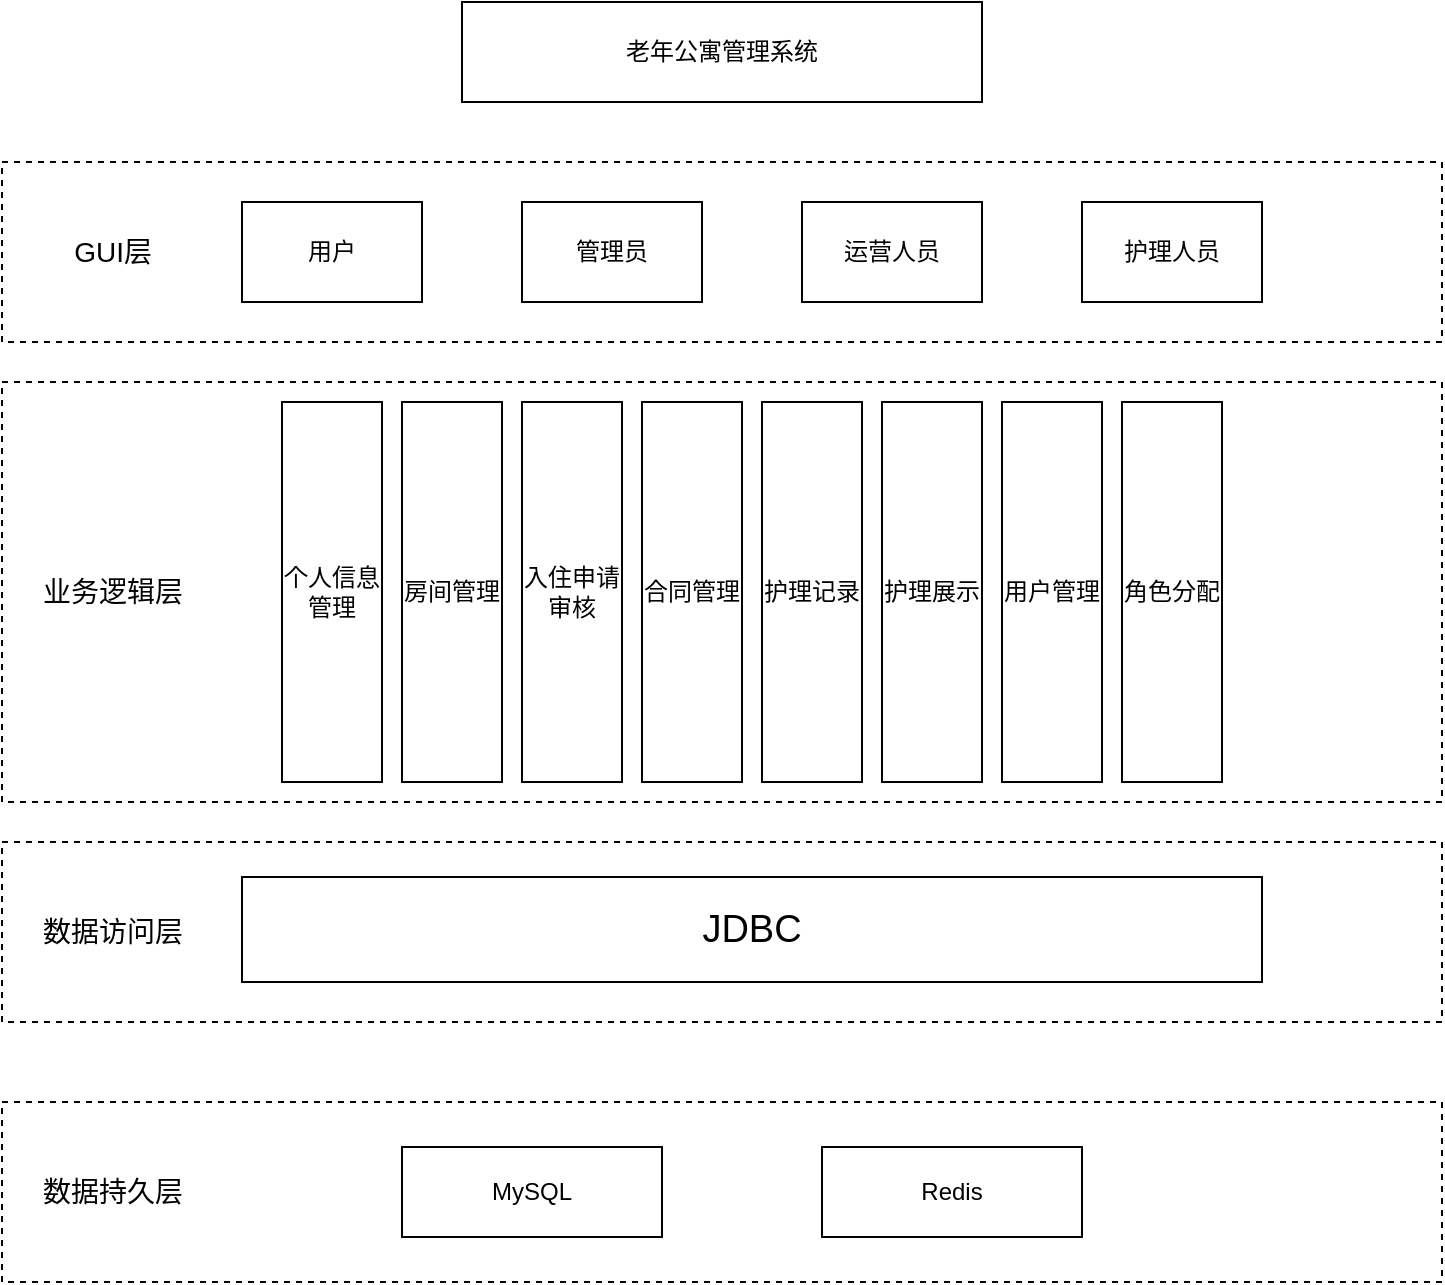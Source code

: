 <mxfile version="21.0.10" type="github">
  <diagram name="第 1 页" id="YWF56kD7X21CZKScaTIJ">
    <mxGraphModel dx="993" dy="549" grid="1" gridSize="10" guides="1" tooltips="1" connect="1" arrows="1" fold="1" page="1" pageScale="1" pageWidth="827" pageHeight="1169" math="0" shadow="0">
      <root>
        <mxCell id="0" />
        <mxCell id="1" parent="0" />
        <mxCell id="AOLF8R2JMbUTKK3T4jWs-1" value="老年公寓管理系统" style="rounded=0;whiteSpace=wrap;html=1;" vertex="1" parent="1">
          <mxGeometry x="310" y="30" width="260" height="50" as="geometry" />
        </mxCell>
        <mxCell id="AOLF8R2JMbUTKK3T4jWs-2" value="" style="rounded=0;whiteSpace=wrap;html=1;dashed=1;" vertex="1" parent="1">
          <mxGeometry x="80" y="110" width="720" height="90" as="geometry" />
        </mxCell>
        <mxCell id="AOLF8R2JMbUTKK3T4jWs-3" value="GUI层" style="text;html=1;align=center;verticalAlign=middle;resizable=0;points=[];autosize=1;strokeColor=none;fillColor=none;fontSize=14;" vertex="1" parent="1">
          <mxGeometry x="105" y="140" width="60" height="30" as="geometry" />
        </mxCell>
        <mxCell id="AOLF8R2JMbUTKK3T4jWs-4" value="用户" style="rounded=0;whiteSpace=wrap;html=1;" vertex="1" parent="1">
          <mxGeometry x="200" y="130" width="90" height="50" as="geometry" />
        </mxCell>
        <mxCell id="AOLF8R2JMbUTKK3T4jWs-5" value="管理员" style="rounded=0;whiteSpace=wrap;html=1;" vertex="1" parent="1">
          <mxGeometry x="340" y="130" width="90" height="50" as="geometry" />
        </mxCell>
        <mxCell id="AOLF8R2JMbUTKK3T4jWs-6" value="运营人员" style="rounded=0;whiteSpace=wrap;html=1;" vertex="1" parent="1">
          <mxGeometry x="480" y="130" width="90" height="50" as="geometry" />
        </mxCell>
        <mxCell id="AOLF8R2JMbUTKK3T4jWs-7" value="护理人员" style="rounded=0;whiteSpace=wrap;html=1;" vertex="1" parent="1">
          <mxGeometry x="620" y="130" width="90" height="50" as="geometry" />
        </mxCell>
        <mxCell id="AOLF8R2JMbUTKK3T4jWs-8" value="" style="rounded=0;whiteSpace=wrap;html=1;dashed=1;verticalAlign=middle;horizontal=1;align=right;" vertex="1" parent="1">
          <mxGeometry x="80" y="220" width="720" height="210" as="geometry" />
        </mxCell>
        <mxCell id="AOLF8R2JMbUTKK3T4jWs-9" value="业务逻辑层" style="text;html=1;align=center;verticalAlign=middle;resizable=0;points=[];autosize=1;strokeColor=none;fillColor=none;fontSize=14;" vertex="1" parent="1">
          <mxGeometry x="90" y="310" width="90" height="30" as="geometry" />
        </mxCell>
        <mxCell id="AOLF8R2JMbUTKK3T4jWs-10" value="个人信息管理" style="rounded=0;html=1;align=center;verticalAlign=middle;whiteSpace=wrap;horizontal=1;direction=east;flipV=0;flipH=1;" vertex="1" parent="1">
          <mxGeometry x="220" y="230" width="50" height="190" as="geometry" />
        </mxCell>
        <mxCell id="AOLF8R2JMbUTKK3T4jWs-11" value="房间管理" style="rounded=0;html=1;align=center;verticalAlign=middle;whiteSpace=wrap;horizontal=1;direction=east;flipV=0;flipH=1;" vertex="1" parent="1">
          <mxGeometry x="280" y="230" width="50" height="190" as="geometry" />
        </mxCell>
        <mxCell id="AOLF8R2JMbUTKK3T4jWs-12" value="入住申请审核" style="rounded=0;html=1;align=center;verticalAlign=middle;whiteSpace=wrap;horizontal=1;direction=east;flipV=0;flipH=1;" vertex="1" parent="1">
          <mxGeometry x="340" y="230" width="50" height="190" as="geometry" />
        </mxCell>
        <mxCell id="AOLF8R2JMbUTKK3T4jWs-13" value="合同管理" style="rounded=0;html=1;align=center;verticalAlign=middle;whiteSpace=wrap;horizontal=1;direction=east;flipV=0;flipH=1;" vertex="1" parent="1">
          <mxGeometry x="400" y="230" width="50" height="190" as="geometry" />
        </mxCell>
        <mxCell id="AOLF8R2JMbUTKK3T4jWs-14" value="护理记录" style="rounded=0;html=1;align=center;verticalAlign=middle;whiteSpace=wrap;horizontal=1;direction=east;flipV=0;flipH=1;" vertex="1" parent="1">
          <mxGeometry x="460" y="230" width="50" height="190" as="geometry" />
        </mxCell>
        <mxCell id="AOLF8R2JMbUTKK3T4jWs-15" value="护理展示" style="rounded=0;html=1;align=center;verticalAlign=middle;whiteSpace=wrap;horizontal=1;direction=east;flipV=0;flipH=1;" vertex="1" parent="1">
          <mxGeometry x="520" y="230" width="50" height="190" as="geometry" />
        </mxCell>
        <mxCell id="AOLF8R2JMbUTKK3T4jWs-16" value="用户管理" style="rounded=0;html=1;align=center;verticalAlign=middle;whiteSpace=wrap;horizontal=1;direction=east;flipV=0;flipH=1;" vertex="1" parent="1">
          <mxGeometry x="580" y="230" width="50" height="190" as="geometry" />
        </mxCell>
        <mxCell id="AOLF8R2JMbUTKK3T4jWs-17" value="角色分配" style="rounded=0;html=1;align=center;verticalAlign=middle;whiteSpace=wrap;horizontal=1;direction=east;flipV=0;flipH=1;" vertex="1" parent="1">
          <mxGeometry x="640" y="230" width="50" height="190" as="geometry" />
        </mxCell>
        <mxCell id="AOLF8R2JMbUTKK3T4jWs-18" value="" style="rounded=0;whiteSpace=wrap;html=1;dashed=1;" vertex="1" parent="1">
          <mxGeometry x="80" y="450" width="720" height="90" as="geometry" />
        </mxCell>
        <mxCell id="AOLF8R2JMbUTKK3T4jWs-19" value="数据访问层" style="text;html=1;align=center;verticalAlign=middle;resizable=0;points=[];autosize=1;strokeColor=none;fillColor=none;fontSize=14;" vertex="1" parent="1">
          <mxGeometry x="90" y="480" width="90" height="30" as="geometry" />
        </mxCell>
        <mxCell id="AOLF8R2JMbUTKK3T4jWs-20" value="&lt;font style=&quot;font-size: 19px;&quot;&gt;JDBC&lt;/font&gt;" style="rounded=0;whiteSpace=wrap;html=1;" vertex="1" parent="1">
          <mxGeometry x="200" y="467.5" width="510" height="52.5" as="geometry" />
        </mxCell>
        <mxCell id="AOLF8R2JMbUTKK3T4jWs-21" value="" style="rounded=0;whiteSpace=wrap;html=1;dashed=1;" vertex="1" parent="1">
          <mxGeometry x="80" y="580" width="720" height="90" as="geometry" />
        </mxCell>
        <mxCell id="AOLF8R2JMbUTKK3T4jWs-23" value="数据持久层" style="text;html=1;align=center;verticalAlign=middle;resizable=0;points=[];autosize=1;strokeColor=none;fillColor=none;fontSize=14;" vertex="1" parent="1">
          <mxGeometry x="90" y="610" width="90" height="30" as="geometry" />
        </mxCell>
        <mxCell id="AOLF8R2JMbUTKK3T4jWs-24" value="MySQL" style="rounded=0;whiteSpace=wrap;html=1;" vertex="1" parent="1">
          <mxGeometry x="280" y="602.5" width="130" height="45" as="geometry" />
        </mxCell>
        <mxCell id="AOLF8R2JMbUTKK3T4jWs-25" value="Redis" style="rounded=0;whiteSpace=wrap;html=1;" vertex="1" parent="1">
          <mxGeometry x="490" y="602.5" width="130" height="45" as="geometry" />
        </mxCell>
      </root>
    </mxGraphModel>
  </diagram>
</mxfile>
